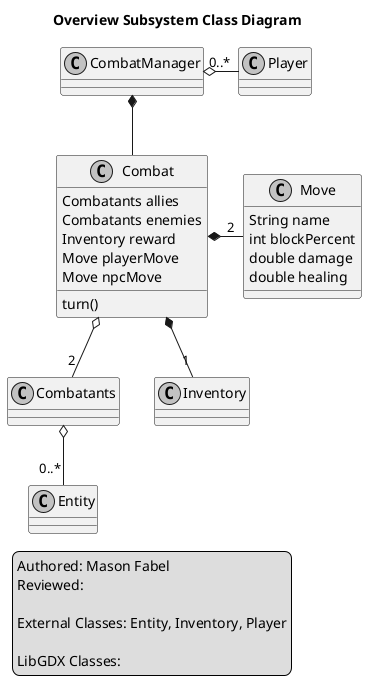 
@startuml
skinparam monochrome true
skinparam shadowing false

title Overview Subsystem Class Diagram
legend left
	Authored: Mason Fabel
	Reviewed: 

	External Classes: Entity, Inventory, Player

	LibGDX Classes:
endlegend

class CombatManager {
}
CombatManager *-down- Combat
CombatManager o-right- "0..*" Player

class Combat {
	Combatants allies
	Combatants enemies
	Inventory reward
	Move playerMove
	Move npcMove
	turn()
}
Combat *-right- "2" Move
Combat o-down- "2" Combatants
Combat *-down- "1" Inventory

class Combatants {
}
Combatants o-down- "0..*" Entity

class Move {
	String name
	int blockPercent
	double damage
	double healing
	
}

@enduml
